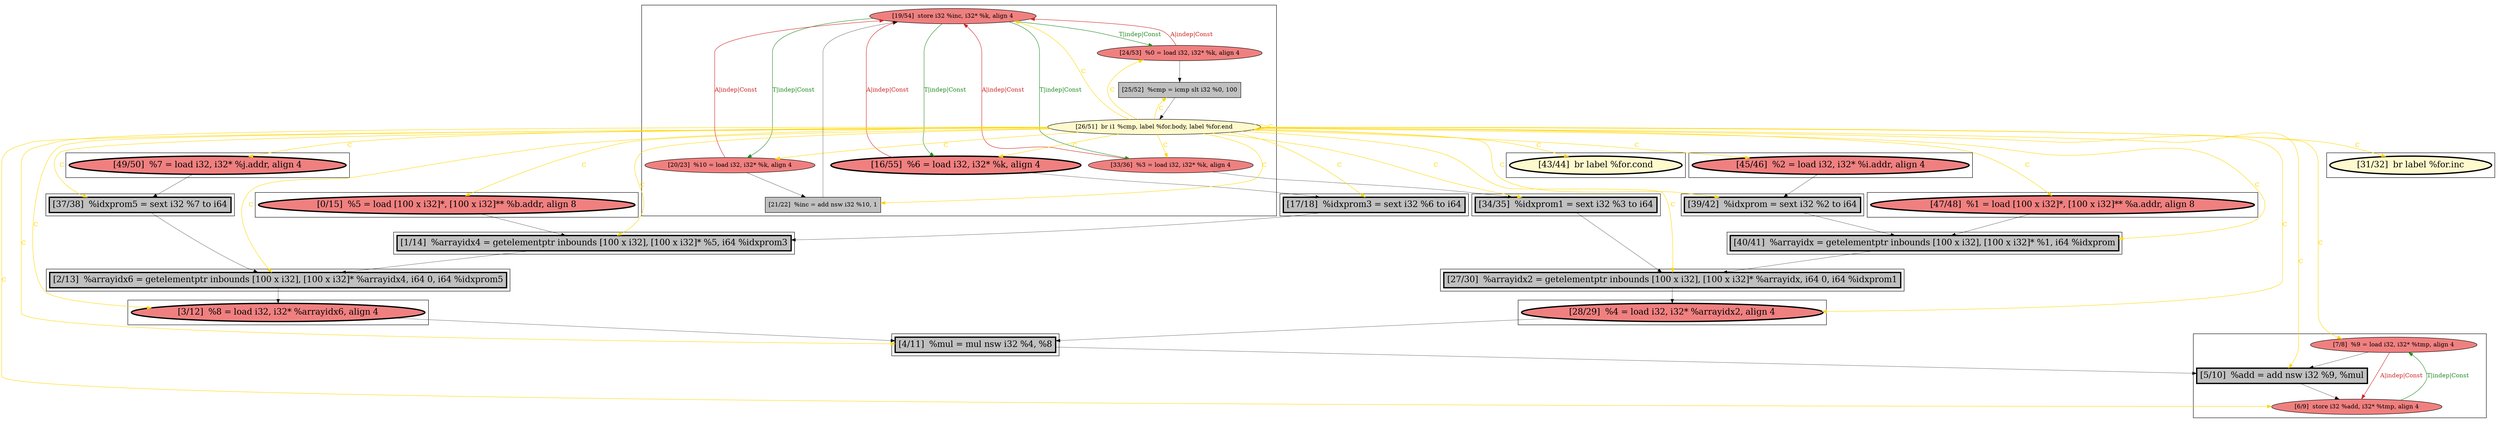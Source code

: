 
digraph G {



node326->node328 [style=solid,color=forestgreen,label="T|indep|Const",penwidth=1.0,fontcolor=forestgreen ]
node328->node326 [style=solid,color=firebrick3,label="A|indep|Const",penwidth=1.0,fontcolor=firebrick3 ]
node326->node329 [style=solid,color=forestgreen,label="T|indep|Const",penwidth=1.0,fontcolor=forestgreen ]
node343->node320 [style=solid,color=black,label="",penwidth=0.5,fontcolor=black ]
node319->node318 [style=solid,color=firebrick3,label="A|indep|Const",penwidth=1.0,fontcolor=firebrick3 ]
node332->node331 [style=solid,color=black,label="",penwidth=0.5,fontcolor=black ]
node331->node332 [style=solid,color=gold,label="C",penwidth=1.0,fontcolor=gold ]
node330->node332 [style=solid,color=black,label="",penwidth=0.5,fontcolor=black ]
node326->node330 [style=solid,color=forestgreen,label="T|indep|Const",penwidth=1.0,fontcolor=forestgreen ]
node330->node326 [style=solid,color=firebrick3,label="A|indep|Const",penwidth=1.0,fontcolor=firebrick3 ]
node331->node326 [style=solid,color=gold,label="C",penwidth=1.0,fontcolor=gold ]
node342->node333 [style=solid,color=black,label="",penwidth=0.5,fontcolor=black ]
node323->node340 [style=solid,color=black,label="",penwidth=0.5,fontcolor=black ]
node329->node326 [style=solid,color=firebrick3,label="A|indep|Const",penwidth=1.0,fontcolor=firebrick3 ]
node322->node338 [style=solid,color=black,label="",penwidth=0.5,fontcolor=black ]
node331->node327 [style=solid,color=gold,label="C",penwidth=1.0,fontcolor=gold ]
node340->node343 [style=solid,color=black,label="",penwidth=0.5,fontcolor=black ]
node321->node317 [style=solid,color=black,label="",penwidth=0.5,fontcolor=black ]
node331->node338 [style=solid,color=gold,label="C",penwidth=1.0,fontcolor=gold ]
node338->node342 [style=solid,color=black,label="",penwidth=0.5,fontcolor=black ]
node331->node328 [style=solid,color=gold,label="C",penwidth=1.0,fontcolor=gold ]
node331->node324 [style=solid,color=gold,label="C",penwidth=1.0,fontcolor=gold ]
node331->node342 [style=solid,color=gold,label="C",penwidth=1.0,fontcolor=gold ]
node331->node329 [style=solid,color=gold,label="C",penwidth=1.0,fontcolor=gold ]
node331->node331 [style=solid,color=gold,label="C",penwidth=1.0,fontcolor=gold ]
node331->node319 [style=solid,color=gold,label="C",penwidth=1.0,fontcolor=gold ]
node331->node335 [style=solid,color=gold,label="C",penwidth=1.0,fontcolor=gold ]
node331->node339 [style=solid,color=gold,label="C",penwidth=1.0,fontcolor=gold ]
node331->node322 [style=solid,color=gold,label="C",penwidth=1.0,fontcolor=gold ]
node331->node340 [style=solid,color=gold,label="C",penwidth=1.0,fontcolor=gold ]
node331->node343 [style=solid,color=gold,label="C",penwidth=1.0,fontcolor=gold ]
node326->node325 [style=solid,color=forestgreen,label="T|indep|Const",penwidth=1.0,fontcolor=forestgreen ]
node325->node327 [style=solid,color=black,label="",penwidth=0.5,fontcolor=black ]
node331->node317 [style=solid,color=gold,label="C",penwidth=1.0,fontcolor=gold ]
node331->node341 [style=solid,color=gold,label="C",penwidth=1.0,fontcolor=gold ]
node331->node330 [style=solid,color=gold,label="C",penwidth=1.0,fontcolor=gold ]
node331->node321 [style=solid,color=gold,label="C",penwidth=1.0,fontcolor=gold ]
node331->node334 [style=solid,color=gold,label="C",penwidth=1.0,fontcolor=gold ]
node329->node341 [style=solid,color=black,label="",penwidth=0.5,fontcolor=black ]
node320->node321 [style=solid,color=black,label="",penwidth=0.5,fontcolor=black ]
node341->node342 [style=solid,color=black,label="",penwidth=0.5,fontcolor=black ]
node334->node322 [style=solid,color=black,label="",penwidth=0.5,fontcolor=black ]
node331->node337 [style=solid,color=gold,label="C",penwidth=1.0,fontcolor=gold ]
node331->node323 [style=solid,color=gold,label="C",penwidth=1.0,fontcolor=gold ]
node319->node317 [style=solid,color=black,label="",penwidth=0.5,fontcolor=black ]
node325->node326 [style=solid,color=firebrick3,label="A|indep|Const",penwidth=1.0,fontcolor=firebrick3 ]
node339->node343 [style=solid,color=black,label="",penwidth=0.5,fontcolor=black ]
node331->node344 [style=solid,color=gold,label="C",penwidth=1.0,fontcolor=gold ]
node335->node339 [style=solid,color=black,label="",penwidth=0.5,fontcolor=black ]
node331->node325 [style=solid,color=gold,label="C",penwidth=1.0,fontcolor=gold ]
node331->node336 [style=solid,color=gold,label="C",penwidth=1.0,fontcolor=gold ]
node317->node318 [style=solid,color=black,label="",penwidth=0.5,fontcolor=black ]
node318->node319 [style=solid,color=forestgreen,label="T|indep|Const",penwidth=1.0,fontcolor=forestgreen ]
node331->node320 [style=solid,color=gold,label="C",penwidth=1.0,fontcolor=gold ]
node328->node335 [style=solid,color=black,label="",penwidth=0.5,fontcolor=black ]
node337->node338 [style=solid,color=black,label="",penwidth=0.5,fontcolor=black ]
node333->node321 [style=solid,color=black,label="",penwidth=0.5,fontcolor=black ]
node331->node333 [style=solid,color=gold,label="C",penwidth=1.0,fontcolor=gold ]
node327->node326 [style=solid,color=black,label="",penwidth=0.5,fontcolor=black ]
node331->node318 [style=solid,color=gold,label="C",penwidth=1.0,fontcolor=gold ]
node344->node339 [style=solid,color=black,label="",penwidth=0.5,fontcolor=black ]


subgraph cluster18 {


node344 [penwidth=3.0,fontsize=20,fillcolor=lightcoral,label="[0/15]  %5 = load [100 x i32]*, [100 x i32]** %b.addr, align 8",shape=ellipse,style=filled ]



}

subgraph cluster16 {


node342 [penwidth=3.0,fontsize=20,fillcolor=grey,label="[27/30]  %arrayidx2 = getelementptr inbounds [100 x i32], [100 x i32]* %arrayidx, i64 0, i64 %idxprom1",shape=rectangle,style=filled ]



}

subgraph cluster17 {


node343 [penwidth=3.0,fontsize=20,fillcolor=grey,label="[2/13]  %arrayidx6 = getelementptr inbounds [100 x i32], [100 x i32]* %arrayidx4, i64 0, i64 %idxprom5",shape=rectangle,style=filled ]



}

subgraph cluster4 {


node323 [penwidth=3.0,fontsize=20,fillcolor=lightcoral,label="[49/50]  %7 = load i32, i32* %j.addr, align 4",shape=ellipse,style=filled ]



}

subgraph cluster3 {


node322 [penwidth=3.0,fontsize=20,fillcolor=grey,label="[39/42]  %idxprom = sext i32 %2 to i64",shape=rectangle,style=filled ]



}

subgraph cluster2 {


node321 [penwidth=3.0,fontsize=20,fillcolor=grey,label="[4/11]  %mul = mul nsw i32 %4, %8",shape=rectangle,style=filled ]



}

subgraph cluster1 {


node320 [penwidth=3.0,fontsize=20,fillcolor=lightcoral,label="[3/12]  %8 = load i32, i32* %arrayidx6, align 4",shape=ellipse,style=filled ]



}

subgraph cluster12 {


node338 [penwidth=3.0,fontsize=20,fillcolor=grey,label="[40/41]  %arrayidx = getelementptr inbounds [100 x i32], [100 x i32]* %1, i64 %idxprom",shape=rectangle,style=filled ]



}

subgraph cluster5 {


node324 [penwidth=3.0,fontsize=20,fillcolor=lemonchiffon,label="[43/44]  br label %for.cond",shape=ellipse,style=filled ]



}

subgraph cluster0 {


node319 [fillcolor=lightcoral,label="[7/8]  %9 = load i32, i32* %tmp, align 4",shape=ellipse,style=filled ]
node317 [penwidth=3.0,fontsize=20,fillcolor=grey,label="[5/10]  %add = add nsw i32 %9, %mul",shape=rectangle,style=filled ]
node318 [fillcolor=lightcoral,label="[6/9]  store i32 %add, i32* %tmp, align 4",shape=ellipse,style=filled ]



}

subgraph cluster6 {


node332 [fillcolor=grey,label="[25/52]  %cmp = icmp slt i32 %0, 100",shape=rectangle,style=filled ]
node331 [fillcolor=lemonchiffon,label="[26/51]  br i1 %cmp, label %for.body, label %for.end",shape=ellipse,style=filled ]
node326 [fillcolor=lightcoral,label="[19/54]  store i32 %inc, i32* %k, align 4",shape=ellipse,style=filled ]
node330 [fillcolor=lightcoral,label="[24/53]  %0 = load i32, i32* %k, align 4",shape=ellipse,style=filled ]
node325 [fillcolor=lightcoral,label="[20/23]  %10 = load i32, i32* %k, align 4",shape=ellipse,style=filled ]
node327 [fillcolor=grey,label="[21/22]  %inc = add nsw i32 %10, 1",shape=rectangle,style=filled ]
node328 [penwidth=3.0,fontsize=20,fillcolor=lightcoral,label="[16/55]  %6 = load i32, i32* %k, align 4",shape=ellipse,style=filled ]
node329 [fillcolor=lightcoral,label="[33/36]  %3 = load i32, i32* %k, align 4",shape=ellipse,style=filled ]



}

subgraph cluster14 {


node340 [penwidth=3.0,fontsize=20,fillcolor=grey,label="[37/38]  %idxprom5 = sext i32 %7 to i64",shape=rectangle,style=filled ]



}

subgraph cluster7 {


node333 [penwidth=3.0,fontsize=20,fillcolor=lightcoral,label="[28/29]  %4 = load i32, i32* %arrayidx2, align 4",shape=ellipse,style=filled ]



}

subgraph cluster8 {


node334 [penwidth=3.0,fontsize=20,fillcolor=lightcoral,label="[45/46]  %2 = load i32, i32* %i.addr, align 4",shape=ellipse,style=filled ]



}

subgraph cluster9 {


node335 [penwidth=3.0,fontsize=20,fillcolor=grey,label="[17/18]  %idxprom3 = sext i32 %6 to i64",shape=rectangle,style=filled ]



}

subgraph cluster10 {


node336 [penwidth=3.0,fontsize=20,fillcolor=lemonchiffon,label="[31/32]  br label %for.inc",shape=ellipse,style=filled ]



}

subgraph cluster11 {


node337 [penwidth=3.0,fontsize=20,fillcolor=lightcoral,label="[47/48]  %1 = load [100 x i32]*, [100 x i32]** %a.addr, align 8",shape=ellipse,style=filled ]



}

subgraph cluster13 {


node339 [penwidth=3.0,fontsize=20,fillcolor=grey,label="[1/14]  %arrayidx4 = getelementptr inbounds [100 x i32], [100 x i32]* %5, i64 %idxprom3",shape=rectangle,style=filled ]



}

subgraph cluster15 {


node341 [penwidth=3.0,fontsize=20,fillcolor=grey,label="[34/35]  %idxprom1 = sext i32 %3 to i64",shape=rectangle,style=filled ]



}

}

